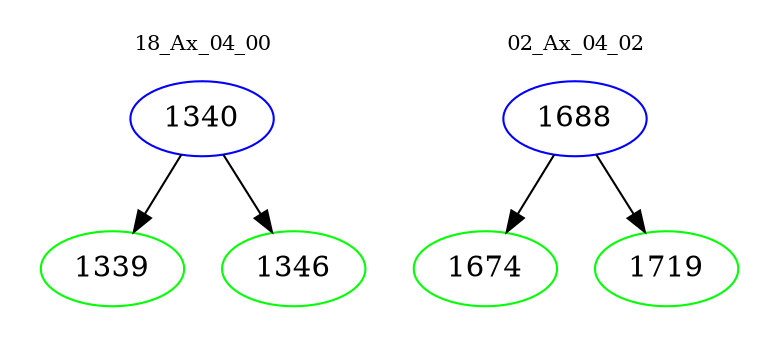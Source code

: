 digraph{
subgraph cluster_0 {
color = white
label = "18_Ax_04_00";
fontsize=10;
T0_1340 [label="1340", color="blue"]
T0_1340 -> T0_1339 [color="black"]
T0_1339 [label="1339", color="green"]
T0_1340 -> T0_1346 [color="black"]
T0_1346 [label="1346", color="green"]
}
subgraph cluster_1 {
color = white
label = "02_Ax_04_02";
fontsize=10;
T1_1688 [label="1688", color="blue"]
T1_1688 -> T1_1674 [color="black"]
T1_1674 [label="1674", color="green"]
T1_1688 -> T1_1719 [color="black"]
T1_1719 [label="1719", color="green"]
}
}
